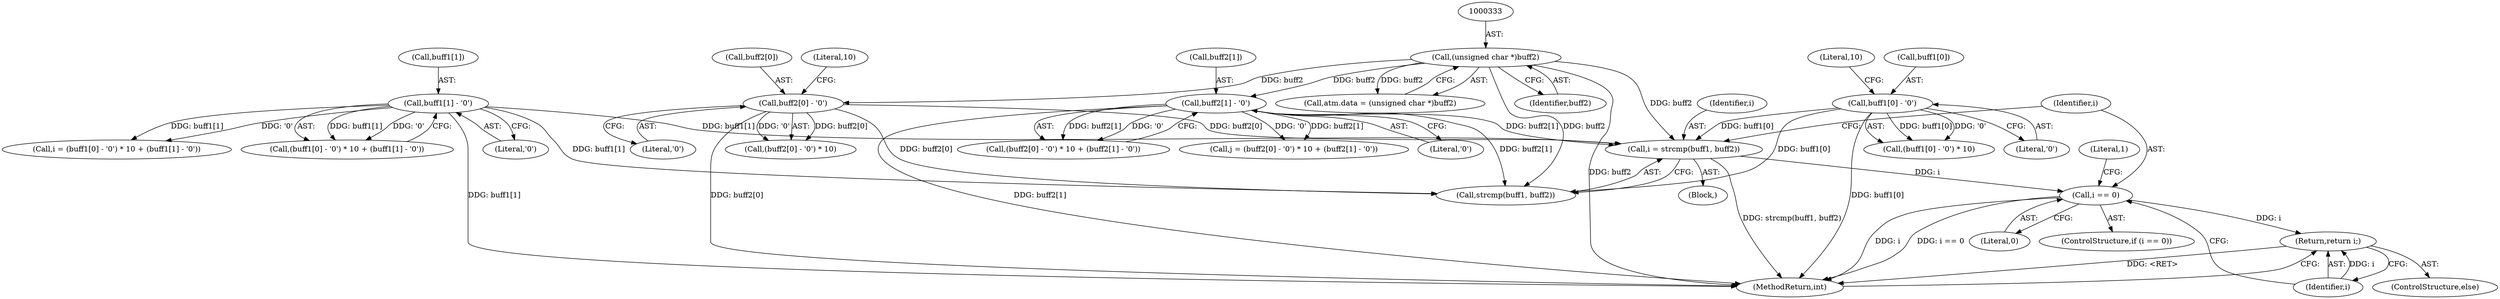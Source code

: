 digraph "0_openssl_f48b83b4fb7d6689584cf25f61ca63a4891f5b11@API" {
"1000411" [label="(Call,i = strcmp(buff1, buff2))"];
"1000358" [label="(Call,buff1[0] - '0')"];
"1000364" [label="(Call,buff1[1] - '0')"];
"1000332" [label="(Call,(unsigned char *)buff2)"];
"1000386" [label="(Call,buff2[1] - '0')"];
"1000380" [label="(Call,buff2[0] - '0')"];
"1000417" [label="(Call,i == 0)"];
"1000424" [label="(Return,return i;)"];
"1000365" [label="(Call,buff1[1])"];
"1000384" [label="(Literal,'0')"];
"1000334" [label="(Identifier,buff2)"];
"1000381" [label="(Call,buff2[0])"];
"1000424" [label="(Return,return i;)"];
"1000354" [label="(Call,i = (buff1[0] - '0') * 10 + (buff1[1] - '0'))"];
"1000362" [label="(Literal,'0')"];
"1000363" [label="(Literal,10)"];
"1000418" [label="(Identifier,i)"];
"1000417" [label="(Call,i == 0)"];
"1000412" [label="(Identifier,i)"];
"1000387" [label="(Call,buff2[1])"];
"1000386" [label="(Call,buff2[1] - '0')"];
"1000332" [label="(Call,(unsigned char *)buff2)"];
"1000359" [label="(Call,buff1[0])"];
"1000422" [label="(Literal,1)"];
"1000411" [label="(Call,i = strcmp(buff1, buff2))"];
"1000356" [label="(Call,(buff1[0] - '0') * 10 + (buff1[1] - '0'))"];
"1000357" [label="(Call,(buff1[0] - '0') * 10)"];
"1000106" [label="(Block,)"];
"1000378" [label="(Call,(buff2[0] - '0') * 10 + (buff2[1] - '0'))"];
"1000413" [label="(Call,strcmp(buff1, buff2))"];
"1000425" [label="(Identifier,i)"];
"1000376" [label="(Call,j = (buff2[0] - '0') * 10 + (buff2[1] - '0'))"];
"1000364" [label="(Call,buff1[1] - '0')"];
"1000423" [label="(ControlStructure,else)"];
"1000328" [label="(Call,atm.data = (unsigned char *)buff2)"];
"1000390" [label="(Literal,'0')"];
"1000419" [label="(Literal,0)"];
"1000380" [label="(Call,buff2[0] - '0')"];
"1000416" [label="(ControlStructure,if (i == 0))"];
"1000385" [label="(Literal,10)"];
"1000379" [label="(Call,(buff2[0] - '0') * 10)"];
"1000426" [label="(MethodReturn,int)"];
"1000368" [label="(Literal,'0')"];
"1000358" [label="(Call,buff1[0] - '0')"];
"1000411" -> "1000106"  [label="AST: "];
"1000411" -> "1000413"  [label="CFG: "];
"1000412" -> "1000411"  [label="AST: "];
"1000413" -> "1000411"  [label="AST: "];
"1000418" -> "1000411"  [label="CFG: "];
"1000411" -> "1000426"  [label="DDG: strcmp(buff1, buff2)"];
"1000358" -> "1000411"  [label="DDG: buff1[0]"];
"1000364" -> "1000411"  [label="DDG: buff1[1]"];
"1000332" -> "1000411"  [label="DDG: buff2"];
"1000386" -> "1000411"  [label="DDG: buff2[1]"];
"1000380" -> "1000411"  [label="DDG: buff2[0]"];
"1000411" -> "1000417"  [label="DDG: i"];
"1000358" -> "1000357"  [label="AST: "];
"1000358" -> "1000362"  [label="CFG: "];
"1000359" -> "1000358"  [label="AST: "];
"1000362" -> "1000358"  [label="AST: "];
"1000363" -> "1000358"  [label="CFG: "];
"1000358" -> "1000426"  [label="DDG: buff1[0]"];
"1000358" -> "1000357"  [label="DDG: buff1[0]"];
"1000358" -> "1000357"  [label="DDG: '0'"];
"1000358" -> "1000413"  [label="DDG: buff1[0]"];
"1000364" -> "1000356"  [label="AST: "];
"1000364" -> "1000368"  [label="CFG: "];
"1000365" -> "1000364"  [label="AST: "];
"1000368" -> "1000364"  [label="AST: "];
"1000356" -> "1000364"  [label="CFG: "];
"1000364" -> "1000426"  [label="DDG: buff1[1]"];
"1000364" -> "1000354"  [label="DDG: buff1[1]"];
"1000364" -> "1000354"  [label="DDG: '0'"];
"1000364" -> "1000356"  [label="DDG: buff1[1]"];
"1000364" -> "1000356"  [label="DDG: '0'"];
"1000364" -> "1000413"  [label="DDG: buff1[1]"];
"1000332" -> "1000328"  [label="AST: "];
"1000332" -> "1000334"  [label="CFG: "];
"1000333" -> "1000332"  [label="AST: "];
"1000334" -> "1000332"  [label="AST: "];
"1000328" -> "1000332"  [label="CFG: "];
"1000332" -> "1000426"  [label="DDG: buff2"];
"1000332" -> "1000328"  [label="DDG: buff2"];
"1000332" -> "1000380"  [label="DDG: buff2"];
"1000332" -> "1000386"  [label="DDG: buff2"];
"1000332" -> "1000413"  [label="DDG: buff2"];
"1000386" -> "1000378"  [label="AST: "];
"1000386" -> "1000390"  [label="CFG: "];
"1000387" -> "1000386"  [label="AST: "];
"1000390" -> "1000386"  [label="AST: "];
"1000378" -> "1000386"  [label="CFG: "];
"1000386" -> "1000426"  [label="DDG: buff2[1]"];
"1000386" -> "1000376"  [label="DDG: buff2[1]"];
"1000386" -> "1000376"  [label="DDG: '0'"];
"1000386" -> "1000378"  [label="DDG: buff2[1]"];
"1000386" -> "1000378"  [label="DDG: '0'"];
"1000386" -> "1000413"  [label="DDG: buff2[1]"];
"1000380" -> "1000379"  [label="AST: "];
"1000380" -> "1000384"  [label="CFG: "];
"1000381" -> "1000380"  [label="AST: "];
"1000384" -> "1000380"  [label="AST: "];
"1000385" -> "1000380"  [label="CFG: "];
"1000380" -> "1000426"  [label="DDG: buff2[0]"];
"1000380" -> "1000379"  [label="DDG: buff2[0]"];
"1000380" -> "1000379"  [label="DDG: '0'"];
"1000380" -> "1000413"  [label="DDG: buff2[0]"];
"1000417" -> "1000416"  [label="AST: "];
"1000417" -> "1000419"  [label="CFG: "];
"1000418" -> "1000417"  [label="AST: "];
"1000419" -> "1000417"  [label="AST: "];
"1000422" -> "1000417"  [label="CFG: "];
"1000425" -> "1000417"  [label="CFG: "];
"1000417" -> "1000426"  [label="DDG: i"];
"1000417" -> "1000426"  [label="DDG: i == 0"];
"1000417" -> "1000424"  [label="DDG: i"];
"1000424" -> "1000423"  [label="AST: "];
"1000424" -> "1000425"  [label="CFG: "];
"1000425" -> "1000424"  [label="AST: "];
"1000426" -> "1000424"  [label="CFG: "];
"1000424" -> "1000426"  [label="DDG: <RET>"];
"1000425" -> "1000424"  [label="DDG: i"];
}
